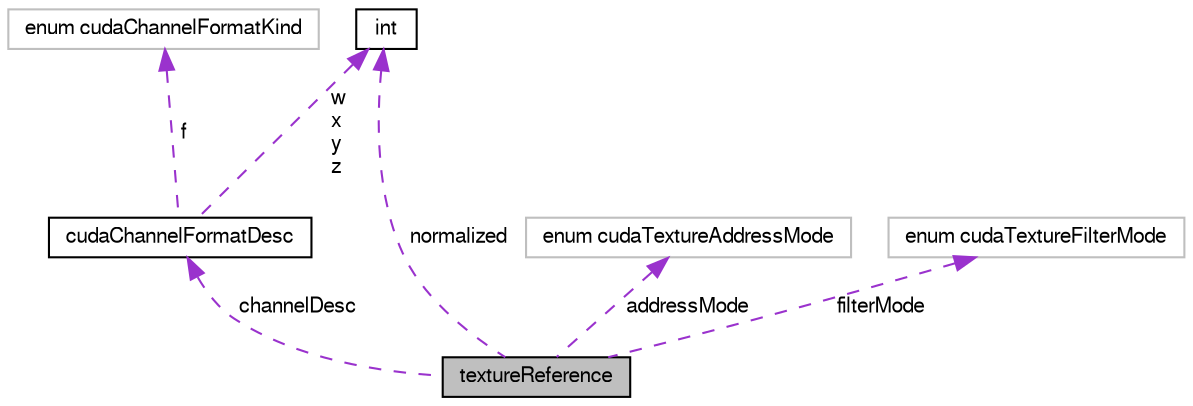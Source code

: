 digraph "textureReference"
{
  bgcolor="transparent";
  edge [fontname="FreeSans",fontsize="10",labelfontname="FreeSans",labelfontsize="10"];
  node [fontname="FreeSans",fontsize="10",shape=record];
  Node1 [label="textureReference",height=0.2,width=0.4,color="black", fillcolor="grey75", style="filled", fontcolor="black"];
  Node2 -> Node1 [dir="back",color="darkorchid3",fontsize="10",style="dashed",label=" channelDesc" ,fontname="FreeSans"];
  Node2 [label="cudaChannelFormatDesc",height=0.2,width=0.4,color="black",URL="$structcudaChannelFormatDesc.html"];
  Node3 -> Node2 [dir="back",color="darkorchid3",fontsize="10",style="dashed",label=" f" ,fontname="FreeSans"];
  Node3 [label="enum cudaChannelFormatKind",height=0.2,width=0.4,color="grey75"];
  Node4 -> Node2 [dir="back",color="darkorchid3",fontsize="10",style="dashed",label=" w\nx\ny\nz" ,fontname="FreeSans"];
  Node4 [label="int",height=0.2,width=0.4,color="black",URL="$classint.html"];
  Node5 -> Node1 [dir="back",color="darkorchid3",fontsize="10",style="dashed",label=" addressMode" ,fontname="FreeSans"];
  Node5 [label="enum cudaTextureAddressMode",height=0.2,width=0.4,color="grey75"];
  Node4 -> Node1 [dir="back",color="darkorchid3",fontsize="10",style="dashed",label=" normalized" ,fontname="FreeSans"];
  Node6 -> Node1 [dir="back",color="darkorchid3",fontsize="10",style="dashed",label=" filterMode" ,fontname="FreeSans"];
  Node6 [label="enum cudaTextureFilterMode",height=0.2,width=0.4,color="grey75"];
}

